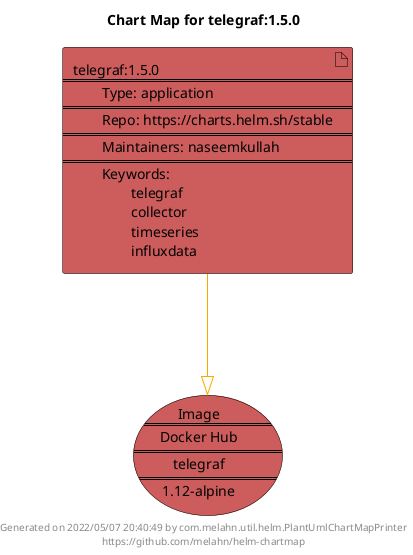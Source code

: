 @startuml
skinparam linetype ortho
skinparam backgroundColor white
skinparam usecaseBorderColor black
skinparam usecaseArrowColor LightSlateGray
skinparam artifactBorderColor black
skinparam artifactArrowColor LightSlateGray

title Chart Map for telegraf:1.5.0

'There is one referenced Helm Chart
artifact "telegraf:1.5.0\n====\n\tType: application\n====\n\tRepo: https://charts.helm.sh/stable\n====\n\tMaintainers: naseemkullah\n====\n\tKeywords: \n\t\ttelegraf\n\t\tcollector\n\t\ttimeseries\n\t\tinfluxdata" as telegraf_1_5_0 #IndianRed

'There is one referenced Docker Image
usecase "Image\n====\nDocker Hub\n====\ntelegraf\n====\n1.12-alpine" as telegraf_1_12_alpine #IndianRed

'Chart Dependencies
telegraf_1_5_0--[#orange]-|>telegraf_1_12_alpine

center footer Generated on 2022/05/07 20:40:49 by com.melahn.util.helm.PlantUmlChartMapPrinter\nhttps://github.com/melahn/helm-chartmap
@enduml
